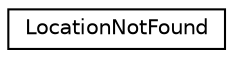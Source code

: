digraph "Graphical Class Hierarchy"
{
  edge [fontname="Helvetica",fontsize="10",labelfontname="Helvetica",labelfontsize="10"];
  node [fontname="Helvetica",fontsize="10",shape=record];
  rankdir="LR";
  Node0 [label="LocationNotFound",height=0.2,width=0.4,color="black", fillcolor="white", style="filled",URL="$class_location_not_found.html",tooltip="To be thrown when a given location could not be found. "];
}
